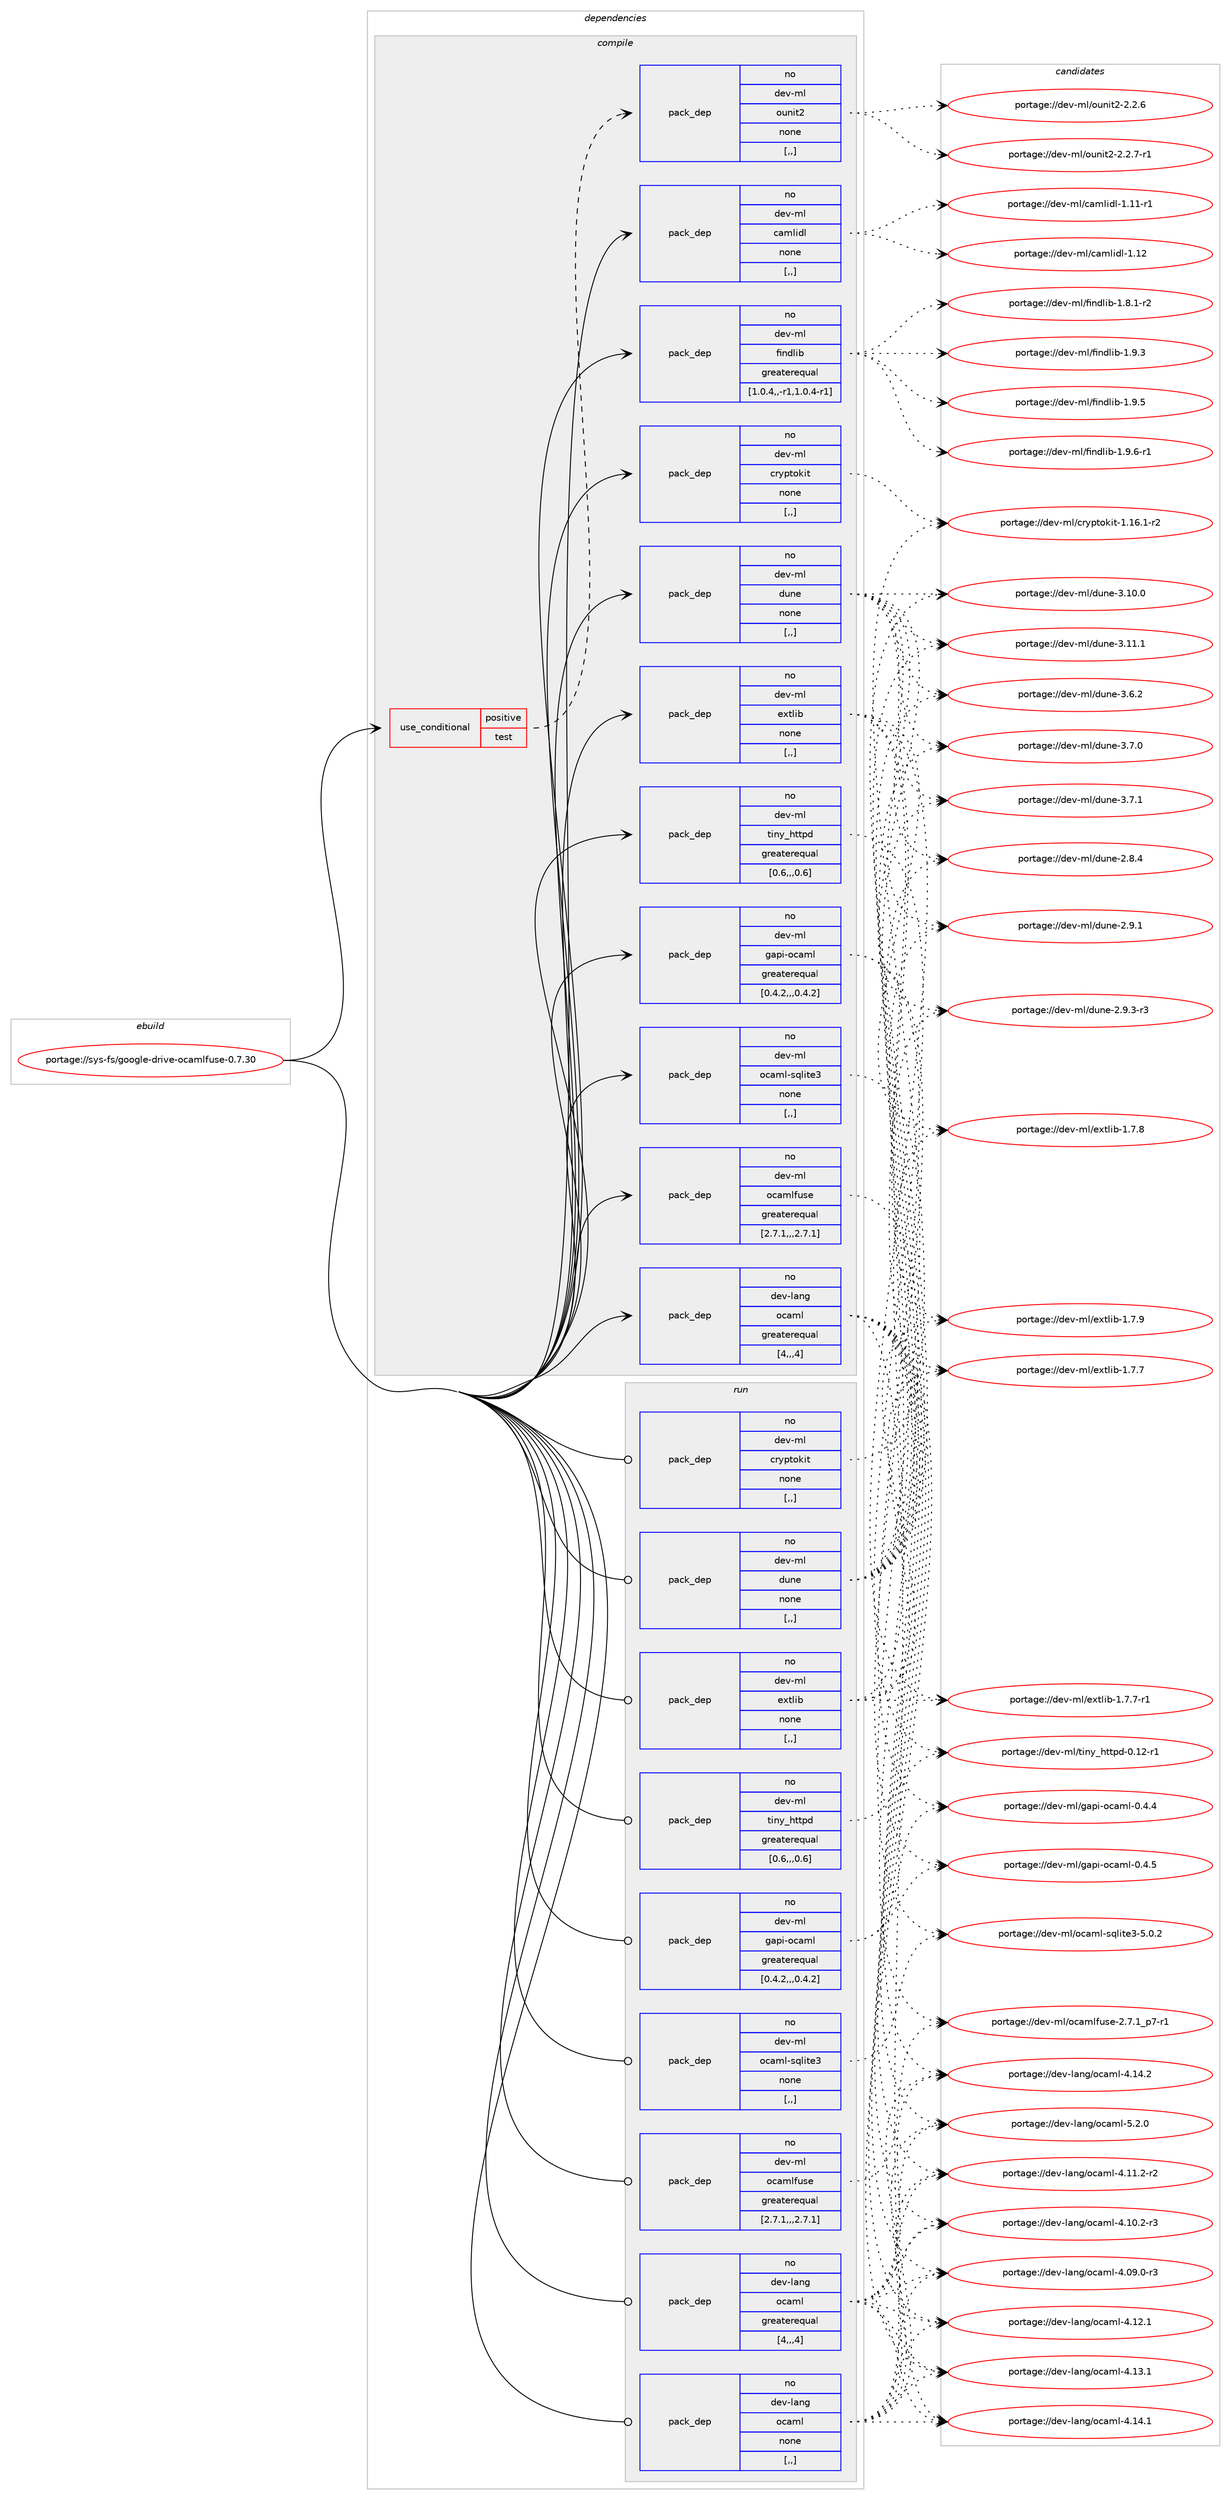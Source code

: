 digraph prolog {

# *************
# Graph options
# *************

newrank=true;
concentrate=true;
compound=true;
graph [rankdir=LR,fontname=Helvetica,fontsize=10,ranksep=1.5];#, ranksep=2.5, nodesep=0.2];
edge  [arrowhead=vee];
node  [fontname=Helvetica,fontsize=10];

# **********
# The ebuild
# **********

subgraph cluster_leftcol {
color=gray;
rank=same;
label=<<i>ebuild</i>>;
id [label="portage://sys-fs/google-drive-ocamlfuse-0.7.30", color=red, width=4, href="../sys-fs/google-drive-ocamlfuse-0.7.30.svg"];
}

# ****************
# The dependencies
# ****************

subgraph cluster_midcol {
color=gray;
label=<<i>dependencies</i>>;
subgraph cluster_compile {
fillcolor="#eeeeee";
style=filled;
label=<<i>compile</i>>;
subgraph cond113454 {
dependency426480 [label=<<TABLE BORDER="0" CELLBORDER="1" CELLSPACING="0" CELLPADDING="4"><TR><TD ROWSPAN="3" CELLPADDING="10">use_conditional</TD></TR><TR><TD>positive</TD></TR><TR><TD>test</TD></TR></TABLE>>, shape=none, color=red];
subgraph pack310127 {
dependency426481 [label=<<TABLE BORDER="0" CELLBORDER="1" CELLSPACING="0" CELLPADDING="4" WIDTH="220"><TR><TD ROWSPAN="6" CELLPADDING="30">pack_dep</TD></TR><TR><TD WIDTH="110">no</TD></TR><TR><TD>dev-ml</TD></TR><TR><TD>ounit2</TD></TR><TR><TD>none</TD></TR><TR><TD>[,,]</TD></TR></TABLE>>, shape=none, color=blue];
}
dependency426480:e -> dependency426481:w [weight=20,style="dashed",arrowhead="vee"];
}
id:e -> dependency426480:w [weight=20,style="solid",arrowhead="vee"];
subgraph pack310128 {
dependency426482 [label=<<TABLE BORDER="0" CELLBORDER="1" CELLSPACING="0" CELLPADDING="4" WIDTH="220"><TR><TD ROWSPAN="6" CELLPADDING="30">pack_dep</TD></TR><TR><TD WIDTH="110">no</TD></TR><TR><TD>dev-lang</TD></TR><TR><TD>ocaml</TD></TR><TR><TD>greaterequal</TD></TR><TR><TD>[4,,,4]</TD></TR></TABLE>>, shape=none, color=blue];
}
id:e -> dependency426482:w [weight=20,style="solid",arrowhead="vee"];
subgraph pack310129 {
dependency426483 [label=<<TABLE BORDER="0" CELLBORDER="1" CELLSPACING="0" CELLPADDING="4" WIDTH="220"><TR><TD ROWSPAN="6" CELLPADDING="30">pack_dep</TD></TR><TR><TD WIDTH="110">no</TD></TR><TR><TD>dev-ml</TD></TR><TR><TD>camlidl</TD></TR><TR><TD>none</TD></TR><TR><TD>[,,]</TD></TR></TABLE>>, shape=none, color=blue];
}
id:e -> dependency426483:w [weight=20,style="solid",arrowhead="vee"];
subgraph pack310130 {
dependency426484 [label=<<TABLE BORDER="0" CELLBORDER="1" CELLSPACING="0" CELLPADDING="4" WIDTH="220"><TR><TD ROWSPAN="6" CELLPADDING="30">pack_dep</TD></TR><TR><TD WIDTH="110">no</TD></TR><TR><TD>dev-ml</TD></TR><TR><TD>cryptokit</TD></TR><TR><TD>none</TD></TR><TR><TD>[,,]</TD></TR></TABLE>>, shape=none, color=blue];
}
id:e -> dependency426484:w [weight=20,style="solid",arrowhead="vee"];
subgraph pack310131 {
dependency426485 [label=<<TABLE BORDER="0" CELLBORDER="1" CELLSPACING="0" CELLPADDING="4" WIDTH="220"><TR><TD ROWSPAN="6" CELLPADDING="30">pack_dep</TD></TR><TR><TD WIDTH="110">no</TD></TR><TR><TD>dev-ml</TD></TR><TR><TD>dune</TD></TR><TR><TD>none</TD></TR><TR><TD>[,,]</TD></TR></TABLE>>, shape=none, color=blue];
}
id:e -> dependency426485:w [weight=20,style="solid",arrowhead="vee"];
subgraph pack310132 {
dependency426486 [label=<<TABLE BORDER="0" CELLBORDER="1" CELLSPACING="0" CELLPADDING="4" WIDTH="220"><TR><TD ROWSPAN="6" CELLPADDING="30">pack_dep</TD></TR><TR><TD WIDTH="110">no</TD></TR><TR><TD>dev-ml</TD></TR><TR><TD>extlib</TD></TR><TR><TD>none</TD></TR><TR><TD>[,,]</TD></TR></TABLE>>, shape=none, color=blue];
}
id:e -> dependency426486:w [weight=20,style="solid",arrowhead="vee"];
subgraph pack310133 {
dependency426487 [label=<<TABLE BORDER="0" CELLBORDER="1" CELLSPACING="0" CELLPADDING="4" WIDTH="220"><TR><TD ROWSPAN="6" CELLPADDING="30">pack_dep</TD></TR><TR><TD WIDTH="110">no</TD></TR><TR><TD>dev-ml</TD></TR><TR><TD>findlib</TD></TR><TR><TD>greaterequal</TD></TR><TR><TD>[1.0.4,,-r1,1.0.4-r1]</TD></TR></TABLE>>, shape=none, color=blue];
}
id:e -> dependency426487:w [weight=20,style="solid",arrowhead="vee"];
subgraph pack310134 {
dependency426488 [label=<<TABLE BORDER="0" CELLBORDER="1" CELLSPACING="0" CELLPADDING="4" WIDTH="220"><TR><TD ROWSPAN="6" CELLPADDING="30">pack_dep</TD></TR><TR><TD WIDTH="110">no</TD></TR><TR><TD>dev-ml</TD></TR><TR><TD>gapi-ocaml</TD></TR><TR><TD>greaterequal</TD></TR><TR><TD>[0.4.2,,,0.4.2]</TD></TR></TABLE>>, shape=none, color=blue];
}
id:e -> dependency426488:w [weight=20,style="solid",arrowhead="vee"];
subgraph pack310135 {
dependency426489 [label=<<TABLE BORDER="0" CELLBORDER="1" CELLSPACING="0" CELLPADDING="4" WIDTH="220"><TR><TD ROWSPAN="6" CELLPADDING="30">pack_dep</TD></TR><TR><TD WIDTH="110">no</TD></TR><TR><TD>dev-ml</TD></TR><TR><TD>ocaml-sqlite3</TD></TR><TR><TD>none</TD></TR><TR><TD>[,,]</TD></TR></TABLE>>, shape=none, color=blue];
}
id:e -> dependency426489:w [weight=20,style="solid",arrowhead="vee"];
subgraph pack310136 {
dependency426490 [label=<<TABLE BORDER="0" CELLBORDER="1" CELLSPACING="0" CELLPADDING="4" WIDTH="220"><TR><TD ROWSPAN="6" CELLPADDING="30">pack_dep</TD></TR><TR><TD WIDTH="110">no</TD></TR><TR><TD>dev-ml</TD></TR><TR><TD>ocamlfuse</TD></TR><TR><TD>greaterequal</TD></TR><TR><TD>[2.7.1,,,2.7.1]</TD></TR></TABLE>>, shape=none, color=blue];
}
id:e -> dependency426490:w [weight=20,style="solid",arrowhead="vee"];
subgraph pack310137 {
dependency426491 [label=<<TABLE BORDER="0" CELLBORDER="1" CELLSPACING="0" CELLPADDING="4" WIDTH="220"><TR><TD ROWSPAN="6" CELLPADDING="30">pack_dep</TD></TR><TR><TD WIDTH="110">no</TD></TR><TR><TD>dev-ml</TD></TR><TR><TD>tiny_httpd</TD></TR><TR><TD>greaterequal</TD></TR><TR><TD>[0.6,,,0.6]</TD></TR></TABLE>>, shape=none, color=blue];
}
id:e -> dependency426491:w [weight=20,style="solid",arrowhead="vee"];
}
subgraph cluster_compileandrun {
fillcolor="#eeeeee";
style=filled;
label=<<i>compile and run</i>>;
}
subgraph cluster_run {
fillcolor="#eeeeee";
style=filled;
label=<<i>run</i>>;
subgraph pack310138 {
dependency426492 [label=<<TABLE BORDER="0" CELLBORDER="1" CELLSPACING="0" CELLPADDING="4" WIDTH="220"><TR><TD ROWSPAN="6" CELLPADDING="30">pack_dep</TD></TR><TR><TD WIDTH="110">no</TD></TR><TR><TD>dev-lang</TD></TR><TR><TD>ocaml</TD></TR><TR><TD>greaterequal</TD></TR><TR><TD>[4,,,4]</TD></TR></TABLE>>, shape=none, color=blue];
}
id:e -> dependency426492:w [weight=20,style="solid",arrowhead="odot"];
subgraph pack310139 {
dependency426493 [label=<<TABLE BORDER="0" CELLBORDER="1" CELLSPACING="0" CELLPADDING="4" WIDTH="220"><TR><TD ROWSPAN="6" CELLPADDING="30">pack_dep</TD></TR><TR><TD WIDTH="110">no</TD></TR><TR><TD>dev-lang</TD></TR><TR><TD>ocaml</TD></TR><TR><TD>none</TD></TR><TR><TD>[,,]</TD></TR></TABLE>>, shape=none, color=blue];
}
id:e -> dependency426493:w [weight=20,style="solid",arrowhead="odot"];
subgraph pack310140 {
dependency426494 [label=<<TABLE BORDER="0" CELLBORDER="1" CELLSPACING="0" CELLPADDING="4" WIDTH="220"><TR><TD ROWSPAN="6" CELLPADDING="30">pack_dep</TD></TR><TR><TD WIDTH="110">no</TD></TR><TR><TD>dev-ml</TD></TR><TR><TD>cryptokit</TD></TR><TR><TD>none</TD></TR><TR><TD>[,,]</TD></TR></TABLE>>, shape=none, color=blue];
}
id:e -> dependency426494:w [weight=20,style="solid",arrowhead="odot"];
subgraph pack310141 {
dependency426495 [label=<<TABLE BORDER="0" CELLBORDER="1" CELLSPACING="0" CELLPADDING="4" WIDTH="220"><TR><TD ROWSPAN="6" CELLPADDING="30">pack_dep</TD></TR><TR><TD WIDTH="110">no</TD></TR><TR><TD>dev-ml</TD></TR><TR><TD>dune</TD></TR><TR><TD>none</TD></TR><TR><TD>[,,]</TD></TR></TABLE>>, shape=none, color=blue];
}
id:e -> dependency426495:w [weight=20,style="solid",arrowhead="odot"];
subgraph pack310142 {
dependency426496 [label=<<TABLE BORDER="0" CELLBORDER="1" CELLSPACING="0" CELLPADDING="4" WIDTH="220"><TR><TD ROWSPAN="6" CELLPADDING="30">pack_dep</TD></TR><TR><TD WIDTH="110">no</TD></TR><TR><TD>dev-ml</TD></TR><TR><TD>extlib</TD></TR><TR><TD>none</TD></TR><TR><TD>[,,]</TD></TR></TABLE>>, shape=none, color=blue];
}
id:e -> dependency426496:w [weight=20,style="solid",arrowhead="odot"];
subgraph pack310143 {
dependency426497 [label=<<TABLE BORDER="0" CELLBORDER="1" CELLSPACING="0" CELLPADDING="4" WIDTH="220"><TR><TD ROWSPAN="6" CELLPADDING="30">pack_dep</TD></TR><TR><TD WIDTH="110">no</TD></TR><TR><TD>dev-ml</TD></TR><TR><TD>gapi-ocaml</TD></TR><TR><TD>greaterequal</TD></TR><TR><TD>[0.4.2,,,0.4.2]</TD></TR></TABLE>>, shape=none, color=blue];
}
id:e -> dependency426497:w [weight=20,style="solid",arrowhead="odot"];
subgraph pack310144 {
dependency426498 [label=<<TABLE BORDER="0" CELLBORDER="1" CELLSPACING="0" CELLPADDING="4" WIDTH="220"><TR><TD ROWSPAN="6" CELLPADDING="30">pack_dep</TD></TR><TR><TD WIDTH="110">no</TD></TR><TR><TD>dev-ml</TD></TR><TR><TD>ocaml-sqlite3</TD></TR><TR><TD>none</TD></TR><TR><TD>[,,]</TD></TR></TABLE>>, shape=none, color=blue];
}
id:e -> dependency426498:w [weight=20,style="solid",arrowhead="odot"];
subgraph pack310145 {
dependency426499 [label=<<TABLE BORDER="0" CELLBORDER="1" CELLSPACING="0" CELLPADDING="4" WIDTH="220"><TR><TD ROWSPAN="6" CELLPADDING="30">pack_dep</TD></TR><TR><TD WIDTH="110">no</TD></TR><TR><TD>dev-ml</TD></TR><TR><TD>ocamlfuse</TD></TR><TR><TD>greaterequal</TD></TR><TR><TD>[2.7.1,,,2.7.1]</TD></TR></TABLE>>, shape=none, color=blue];
}
id:e -> dependency426499:w [weight=20,style="solid",arrowhead="odot"];
subgraph pack310146 {
dependency426500 [label=<<TABLE BORDER="0" CELLBORDER="1" CELLSPACING="0" CELLPADDING="4" WIDTH="220"><TR><TD ROWSPAN="6" CELLPADDING="30">pack_dep</TD></TR><TR><TD WIDTH="110">no</TD></TR><TR><TD>dev-ml</TD></TR><TR><TD>tiny_httpd</TD></TR><TR><TD>greaterequal</TD></TR><TR><TD>[0.6,,,0.6]</TD></TR></TABLE>>, shape=none, color=blue];
}
id:e -> dependency426500:w [weight=20,style="solid",arrowhead="odot"];
}
}

# **************
# The candidates
# **************

subgraph cluster_choices {
rank=same;
color=gray;
label=<<i>candidates</i>>;

subgraph choice310127 {
color=black;
nodesep=1;
choice100101118451091084711111711010511650455046504654 [label="portage://dev-ml/ounit2-2.2.6", color=red, width=4,href="../dev-ml/ounit2-2.2.6.svg"];
choice1001011184510910847111117110105116504550465046554511449 [label="portage://dev-ml/ounit2-2.2.7-r1", color=red, width=4,href="../dev-ml/ounit2-2.2.7-r1.svg"];
dependency426481:e -> choice100101118451091084711111711010511650455046504654:w [style=dotted,weight="100"];
dependency426481:e -> choice1001011184510910847111117110105116504550465046554511449:w [style=dotted,weight="100"];
}
subgraph choice310128 {
color=black;
nodesep=1;
choice1001011184510897110103471119997109108455246485746484511451 [label="portage://dev-lang/ocaml-4.09.0-r3", color=red, width=4,href="../dev-lang/ocaml-4.09.0-r3.svg"];
choice1001011184510897110103471119997109108455246494846504511451 [label="portage://dev-lang/ocaml-4.10.2-r3", color=red, width=4,href="../dev-lang/ocaml-4.10.2-r3.svg"];
choice1001011184510897110103471119997109108455246494946504511450 [label="portage://dev-lang/ocaml-4.11.2-r2", color=red, width=4,href="../dev-lang/ocaml-4.11.2-r2.svg"];
choice100101118451089711010347111999710910845524649504649 [label="portage://dev-lang/ocaml-4.12.1", color=red, width=4,href="../dev-lang/ocaml-4.12.1.svg"];
choice100101118451089711010347111999710910845524649514649 [label="portage://dev-lang/ocaml-4.13.1", color=red, width=4,href="../dev-lang/ocaml-4.13.1.svg"];
choice100101118451089711010347111999710910845524649524649 [label="portage://dev-lang/ocaml-4.14.1", color=red, width=4,href="../dev-lang/ocaml-4.14.1.svg"];
choice100101118451089711010347111999710910845524649524650 [label="portage://dev-lang/ocaml-4.14.2", color=red, width=4,href="../dev-lang/ocaml-4.14.2.svg"];
choice1001011184510897110103471119997109108455346504648 [label="portage://dev-lang/ocaml-5.2.0", color=red, width=4,href="../dev-lang/ocaml-5.2.0.svg"];
dependency426482:e -> choice1001011184510897110103471119997109108455246485746484511451:w [style=dotted,weight="100"];
dependency426482:e -> choice1001011184510897110103471119997109108455246494846504511451:w [style=dotted,weight="100"];
dependency426482:e -> choice1001011184510897110103471119997109108455246494946504511450:w [style=dotted,weight="100"];
dependency426482:e -> choice100101118451089711010347111999710910845524649504649:w [style=dotted,weight="100"];
dependency426482:e -> choice100101118451089711010347111999710910845524649514649:w [style=dotted,weight="100"];
dependency426482:e -> choice100101118451089711010347111999710910845524649524649:w [style=dotted,weight="100"];
dependency426482:e -> choice100101118451089711010347111999710910845524649524650:w [style=dotted,weight="100"];
dependency426482:e -> choice1001011184510897110103471119997109108455346504648:w [style=dotted,weight="100"];
}
subgraph choice310129 {
color=black;
nodesep=1;
choice1001011184510910847999710910810510010845494649494511449 [label="portage://dev-ml/camlidl-1.11-r1", color=red, width=4,href="../dev-ml/camlidl-1.11-r1.svg"];
choice100101118451091084799971091081051001084549464950 [label="portage://dev-ml/camlidl-1.12", color=red, width=4,href="../dev-ml/camlidl-1.12.svg"];
dependency426483:e -> choice1001011184510910847999710910810510010845494649494511449:w [style=dotted,weight="100"];
dependency426483:e -> choice100101118451091084799971091081051001084549464950:w [style=dotted,weight="100"];
}
subgraph choice310130 {
color=black;
nodesep=1;
choice100101118451091084799114121112116111107105116454946495446494511450 [label="portage://dev-ml/cryptokit-1.16.1-r2", color=red, width=4,href="../dev-ml/cryptokit-1.16.1-r2.svg"];
dependency426484:e -> choice100101118451091084799114121112116111107105116454946495446494511450:w [style=dotted,weight="100"];
}
subgraph choice310131 {
color=black;
nodesep=1;
choice1001011184510910847100117110101455046564652 [label="portage://dev-ml/dune-2.8.4", color=red, width=4,href="../dev-ml/dune-2.8.4.svg"];
choice1001011184510910847100117110101455046574649 [label="portage://dev-ml/dune-2.9.1", color=red, width=4,href="../dev-ml/dune-2.9.1.svg"];
choice10010111845109108471001171101014550465746514511451 [label="portage://dev-ml/dune-2.9.3-r3", color=red, width=4,href="../dev-ml/dune-2.9.3-r3.svg"];
choice100101118451091084710011711010145514649484648 [label="portage://dev-ml/dune-3.10.0", color=red, width=4,href="../dev-ml/dune-3.10.0.svg"];
choice100101118451091084710011711010145514649494649 [label="portage://dev-ml/dune-3.11.1", color=red, width=4,href="../dev-ml/dune-3.11.1.svg"];
choice1001011184510910847100117110101455146544650 [label="portage://dev-ml/dune-3.6.2", color=red, width=4,href="../dev-ml/dune-3.6.2.svg"];
choice1001011184510910847100117110101455146554648 [label="portage://dev-ml/dune-3.7.0", color=red, width=4,href="../dev-ml/dune-3.7.0.svg"];
choice1001011184510910847100117110101455146554649 [label="portage://dev-ml/dune-3.7.1", color=red, width=4,href="../dev-ml/dune-3.7.1.svg"];
dependency426485:e -> choice1001011184510910847100117110101455046564652:w [style=dotted,weight="100"];
dependency426485:e -> choice1001011184510910847100117110101455046574649:w [style=dotted,weight="100"];
dependency426485:e -> choice10010111845109108471001171101014550465746514511451:w [style=dotted,weight="100"];
dependency426485:e -> choice100101118451091084710011711010145514649484648:w [style=dotted,weight="100"];
dependency426485:e -> choice100101118451091084710011711010145514649494649:w [style=dotted,weight="100"];
dependency426485:e -> choice1001011184510910847100117110101455146544650:w [style=dotted,weight="100"];
dependency426485:e -> choice1001011184510910847100117110101455146554648:w [style=dotted,weight="100"];
dependency426485:e -> choice1001011184510910847100117110101455146554649:w [style=dotted,weight="100"];
}
subgraph choice310132 {
color=black;
nodesep=1;
choice100101118451091084710112011610810598454946554655 [label="portage://dev-ml/extlib-1.7.7", color=red, width=4,href="../dev-ml/extlib-1.7.7.svg"];
choice1001011184510910847101120116108105984549465546554511449 [label="portage://dev-ml/extlib-1.7.7-r1", color=red, width=4,href="../dev-ml/extlib-1.7.7-r1.svg"];
choice100101118451091084710112011610810598454946554656 [label="portage://dev-ml/extlib-1.7.8", color=red, width=4,href="../dev-ml/extlib-1.7.8.svg"];
choice100101118451091084710112011610810598454946554657 [label="portage://dev-ml/extlib-1.7.9", color=red, width=4,href="../dev-ml/extlib-1.7.9.svg"];
dependency426486:e -> choice100101118451091084710112011610810598454946554655:w [style=dotted,weight="100"];
dependency426486:e -> choice1001011184510910847101120116108105984549465546554511449:w [style=dotted,weight="100"];
dependency426486:e -> choice100101118451091084710112011610810598454946554656:w [style=dotted,weight="100"];
dependency426486:e -> choice100101118451091084710112011610810598454946554657:w [style=dotted,weight="100"];
}
subgraph choice310133 {
color=black;
nodesep=1;
choice1001011184510910847102105110100108105984549465646494511450 [label="portage://dev-ml/findlib-1.8.1-r2", color=red, width=4,href="../dev-ml/findlib-1.8.1-r2.svg"];
choice100101118451091084710210511010010810598454946574651 [label="portage://dev-ml/findlib-1.9.3", color=red, width=4,href="../dev-ml/findlib-1.9.3.svg"];
choice100101118451091084710210511010010810598454946574653 [label="portage://dev-ml/findlib-1.9.5", color=red, width=4,href="../dev-ml/findlib-1.9.5.svg"];
choice1001011184510910847102105110100108105984549465746544511449 [label="portage://dev-ml/findlib-1.9.6-r1", color=red, width=4,href="../dev-ml/findlib-1.9.6-r1.svg"];
dependency426487:e -> choice1001011184510910847102105110100108105984549465646494511450:w [style=dotted,weight="100"];
dependency426487:e -> choice100101118451091084710210511010010810598454946574651:w [style=dotted,weight="100"];
dependency426487:e -> choice100101118451091084710210511010010810598454946574653:w [style=dotted,weight="100"];
dependency426487:e -> choice1001011184510910847102105110100108105984549465746544511449:w [style=dotted,weight="100"];
}
subgraph choice310134 {
color=black;
nodesep=1;
choice100101118451091084710397112105451119997109108454846524652 [label="portage://dev-ml/gapi-ocaml-0.4.4", color=red, width=4,href="../dev-ml/gapi-ocaml-0.4.4.svg"];
choice100101118451091084710397112105451119997109108454846524653 [label="portage://dev-ml/gapi-ocaml-0.4.5", color=red, width=4,href="../dev-ml/gapi-ocaml-0.4.5.svg"];
dependency426488:e -> choice100101118451091084710397112105451119997109108454846524652:w [style=dotted,weight="100"];
dependency426488:e -> choice100101118451091084710397112105451119997109108454846524653:w [style=dotted,weight="100"];
}
subgraph choice310135 {
color=black;
nodesep=1;
choice100101118451091084711199971091084511511310810511610151455346484650 [label="portage://dev-ml/ocaml-sqlite3-5.0.2", color=red, width=4,href="../dev-ml/ocaml-sqlite3-5.0.2.svg"];
dependency426489:e -> choice100101118451091084711199971091084511511310810511610151455346484650:w [style=dotted,weight="100"];
}
subgraph choice310136 {
color=black;
nodesep=1;
choice1001011184510910847111999710910810211711510145504655464995112554511449 [label="portage://dev-ml/ocamlfuse-2.7.1_p7-r1", color=red, width=4,href="../dev-ml/ocamlfuse-2.7.1_p7-r1.svg"];
dependency426490:e -> choice1001011184510910847111999710910810211711510145504655464995112554511449:w [style=dotted,weight="100"];
}
subgraph choice310137 {
color=black;
nodesep=1;
choice10010111845109108471161051101219510411611611210045484649504511449 [label="portage://dev-ml/tiny_httpd-0.12-r1", color=red, width=4,href="../dev-ml/tiny_httpd-0.12-r1.svg"];
dependency426491:e -> choice10010111845109108471161051101219510411611611210045484649504511449:w [style=dotted,weight="100"];
}
subgraph choice310138 {
color=black;
nodesep=1;
choice1001011184510897110103471119997109108455246485746484511451 [label="portage://dev-lang/ocaml-4.09.0-r3", color=red, width=4,href="../dev-lang/ocaml-4.09.0-r3.svg"];
choice1001011184510897110103471119997109108455246494846504511451 [label="portage://dev-lang/ocaml-4.10.2-r3", color=red, width=4,href="../dev-lang/ocaml-4.10.2-r3.svg"];
choice1001011184510897110103471119997109108455246494946504511450 [label="portage://dev-lang/ocaml-4.11.2-r2", color=red, width=4,href="../dev-lang/ocaml-4.11.2-r2.svg"];
choice100101118451089711010347111999710910845524649504649 [label="portage://dev-lang/ocaml-4.12.1", color=red, width=4,href="../dev-lang/ocaml-4.12.1.svg"];
choice100101118451089711010347111999710910845524649514649 [label="portage://dev-lang/ocaml-4.13.1", color=red, width=4,href="../dev-lang/ocaml-4.13.1.svg"];
choice100101118451089711010347111999710910845524649524649 [label="portage://dev-lang/ocaml-4.14.1", color=red, width=4,href="../dev-lang/ocaml-4.14.1.svg"];
choice100101118451089711010347111999710910845524649524650 [label="portage://dev-lang/ocaml-4.14.2", color=red, width=4,href="../dev-lang/ocaml-4.14.2.svg"];
choice1001011184510897110103471119997109108455346504648 [label="portage://dev-lang/ocaml-5.2.0", color=red, width=4,href="../dev-lang/ocaml-5.2.0.svg"];
dependency426492:e -> choice1001011184510897110103471119997109108455246485746484511451:w [style=dotted,weight="100"];
dependency426492:e -> choice1001011184510897110103471119997109108455246494846504511451:w [style=dotted,weight="100"];
dependency426492:e -> choice1001011184510897110103471119997109108455246494946504511450:w [style=dotted,weight="100"];
dependency426492:e -> choice100101118451089711010347111999710910845524649504649:w [style=dotted,weight="100"];
dependency426492:e -> choice100101118451089711010347111999710910845524649514649:w [style=dotted,weight="100"];
dependency426492:e -> choice100101118451089711010347111999710910845524649524649:w [style=dotted,weight="100"];
dependency426492:e -> choice100101118451089711010347111999710910845524649524650:w [style=dotted,weight="100"];
dependency426492:e -> choice1001011184510897110103471119997109108455346504648:w [style=dotted,weight="100"];
}
subgraph choice310139 {
color=black;
nodesep=1;
choice1001011184510897110103471119997109108455246485746484511451 [label="portage://dev-lang/ocaml-4.09.0-r3", color=red, width=4,href="../dev-lang/ocaml-4.09.0-r3.svg"];
choice1001011184510897110103471119997109108455246494846504511451 [label="portage://dev-lang/ocaml-4.10.2-r3", color=red, width=4,href="../dev-lang/ocaml-4.10.2-r3.svg"];
choice1001011184510897110103471119997109108455246494946504511450 [label="portage://dev-lang/ocaml-4.11.2-r2", color=red, width=4,href="../dev-lang/ocaml-4.11.2-r2.svg"];
choice100101118451089711010347111999710910845524649504649 [label="portage://dev-lang/ocaml-4.12.1", color=red, width=4,href="../dev-lang/ocaml-4.12.1.svg"];
choice100101118451089711010347111999710910845524649514649 [label="portage://dev-lang/ocaml-4.13.1", color=red, width=4,href="../dev-lang/ocaml-4.13.1.svg"];
choice100101118451089711010347111999710910845524649524649 [label="portage://dev-lang/ocaml-4.14.1", color=red, width=4,href="../dev-lang/ocaml-4.14.1.svg"];
choice100101118451089711010347111999710910845524649524650 [label="portage://dev-lang/ocaml-4.14.2", color=red, width=4,href="../dev-lang/ocaml-4.14.2.svg"];
choice1001011184510897110103471119997109108455346504648 [label="portage://dev-lang/ocaml-5.2.0", color=red, width=4,href="../dev-lang/ocaml-5.2.0.svg"];
dependency426493:e -> choice1001011184510897110103471119997109108455246485746484511451:w [style=dotted,weight="100"];
dependency426493:e -> choice1001011184510897110103471119997109108455246494846504511451:w [style=dotted,weight="100"];
dependency426493:e -> choice1001011184510897110103471119997109108455246494946504511450:w [style=dotted,weight="100"];
dependency426493:e -> choice100101118451089711010347111999710910845524649504649:w [style=dotted,weight="100"];
dependency426493:e -> choice100101118451089711010347111999710910845524649514649:w [style=dotted,weight="100"];
dependency426493:e -> choice100101118451089711010347111999710910845524649524649:w [style=dotted,weight="100"];
dependency426493:e -> choice100101118451089711010347111999710910845524649524650:w [style=dotted,weight="100"];
dependency426493:e -> choice1001011184510897110103471119997109108455346504648:w [style=dotted,weight="100"];
}
subgraph choice310140 {
color=black;
nodesep=1;
choice100101118451091084799114121112116111107105116454946495446494511450 [label="portage://dev-ml/cryptokit-1.16.1-r2", color=red, width=4,href="../dev-ml/cryptokit-1.16.1-r2.svg"];
dependency426494:e -> choice100101118451091084799114121112116111107105116454946495446494511450:w [style=dotted,weight="100"];
}
subgraph choice310141 {
color=black;
nodesep=1;
choice1001011184510910847100117110101455046564652 [label="portage://dev-ml/dune-2.8.4", color=red, width=4,href="../dev-ml/dune-2.8.4.svg"];
choice1001011184510910847100117110101455046574649 [label="portage://dev-ml/dune-2.9.1", color=red, width=4,href="../dev-ml/dune-2.9.1.svg"];
choice10010111845109108471001171101014550465746514511451 [label="portage://dev-ml/dune-2.9.3-r3", color=red, width=4,href="../dev-ml/dune-2.9.3-r3.svg"];
choice100101118451091084710011711010145514649484648 [label="portage://dev-ml/dune-3.10.0", color=red, width=4,href="../dev-ml/dune-3.10.0.svg"];
choice100101118451091084710011711010145514649494649 [label="portage://dev-ml/dune-3.11.1", color=red, width=4,href="../dev-ml/dune-3.11.1.svg"];
choice1001011184510910847100117110101455146544650 [label="portage://dev-ml/dune-3.6.2", color=red, width=4,href="../dev-ml/dune-3.6.2.svg"];
choice1001011184510910847100117110101455146554648 [label="portage://dev-ml/dune-3.7.0", color=red, width=4,href="../dev-ml/dune-3.7.0.svg"];
choice1001011184510910847100117110101455146554649 [label="portage://dev-ml/dune-3.7.1", color=red, width=4,href="../dev-ml/dune-3.7.1.svg"];
dependency426495:e -> choice1001011184510910847100117110101455046564652:w [style=dotted,weight="100"];
dependency426495:e -> choice1001011184510910847100117110101455046574649:w [style=dotted,weight="100"];
dependency426495:e -> choice10010111845109108471001171101014550465746514511451:w [style=dotted,weight="100"];
dependency426495:e -> choice100101118451091084710011711010145514649484648:w [style=dotted,weight="100"];
dependency426495:e -> choice100101118451091084710011711010145514649494649:w [style=dotted,weight="100"];
dependency426495:e -> choice1001011184510910847100117110101455146544650:w [style=dotted,weight="100"];
dependency426495:e -> choice1001011184510910847100117110101455146554648:w [style=dotted,weight="100"];
dependency426495:e -> choice1001011184510910847100117110101455146554649:w [style=dotted,weight="100"];
}
subgraph choice310142 {
color=black;
nodesep=1;
choice100101118451091084710112011610810598454946554655 [label="portage://dev-ml/extlib-1.7.7", color=red, width=4,href="../dev-ml/extlib-1.7.7.svg"];
choice1001011184510910847101120116108105984549465546554511449 [label="portage://dev-ml/extlib-1.7.7-r1", color=red, width=4,href="../dev-ml/extlib-1.7.7-r1.svg"];
choice100101118451091084710112011610810598454946554656 [label="portage://dev-ml/extlib-1.7.8", color=red, width=4,href="../dev-ml/extlib-1.7.8.svg"];
choice100101118451091084710112011610810598454946554657 [label="portage://dev-ml/extlib-1.7.9", color=red, width=4,href="../dev-ml/extlib-1.7.9.svg"];
dependency426496:e -> choice100101118451091084710112011610810598454946554655:w [style=dotted,weight="100"];
dependency426496:e -> choice1001011184510910847101120116108105984549465546554511449:w [style=dotted,weight="100"];
dependency426496:e -> choice100101118451091084710112011610810598454946554656:w [style=dotted,weight="100"];
dependency426496:e -> choice100101118451091084710112011610810598454946554657:w [style=dotted,weight="100"];
}
subgraph choice310143 {
color=black;
nodesep=1;
choice100101118451091084710397112105451119997109108454846524652 [label="portage://dev-ml/gapi-ocaml-0.4.4", color=red, width=4,href="../dev-ml/gapi-ocaml-0.4.4.svg"];
choice100101118451091084710397112105451119997109108454846524653 [label="portage://dev-ml/gapi-ocaml-0.4.5", color=red, width=4,href="../dev-ml/gapi-ocaml-0.4.5.svg"];
dependency426497:e -> choice100101118451091084710397112105451119997109108454846524652:w [style=dotted,weight="100"];
dependency426497:e -> choice100101118451091084710397112105451119997109108454846524653:w [style=dotted,weight="100"];
}
subgraph choice310144 {
color=black;
nodesep=1;
choice100101118451091084711199971091084511511310810511610151455346484650 [label="portage://dev-ml/ocaml-sqlite3-5.0.2", color=red, width=4,href="../dev-ml/ocaml-sqlite3-5.0.2.svg"];
dependency426498:e -> choice100101118451091084711199971091084511511310810511610151455346484650:w [style=dotted,weight="100"];
}
subgraph choice310145 {
color=black;
nodesep=1;
choice1001011184510910847111999710910810211711510145504655464995112554511449 [label="portage://dev-ml/ocamlfuse-2.7.1_p7-r1", color=red, width=4,href="../dev-ml/ocamlfuse-2.7.1_p7-r1.svg"];
dependency426499:e -> choice1001011184510910847111999710910810211711510145504655464995112554511449:w [style=dotted,weight="100"];
}
subgraph choice310146 {
color=black;
nodesep=1;
choice10010111845109108471161051101219510411611611210045484649504511449 [label="portage://dev-ml/tiny_httpd-0.12-r1", color=red, width=4,href="../dev-ml/tiny_httpd-0.12-r1.svg"];
dependency426500:e -> choice10010111845109108471161051101219510411611611210045484649504511449:w [style=dotted,weight="100"];
}
}

}

